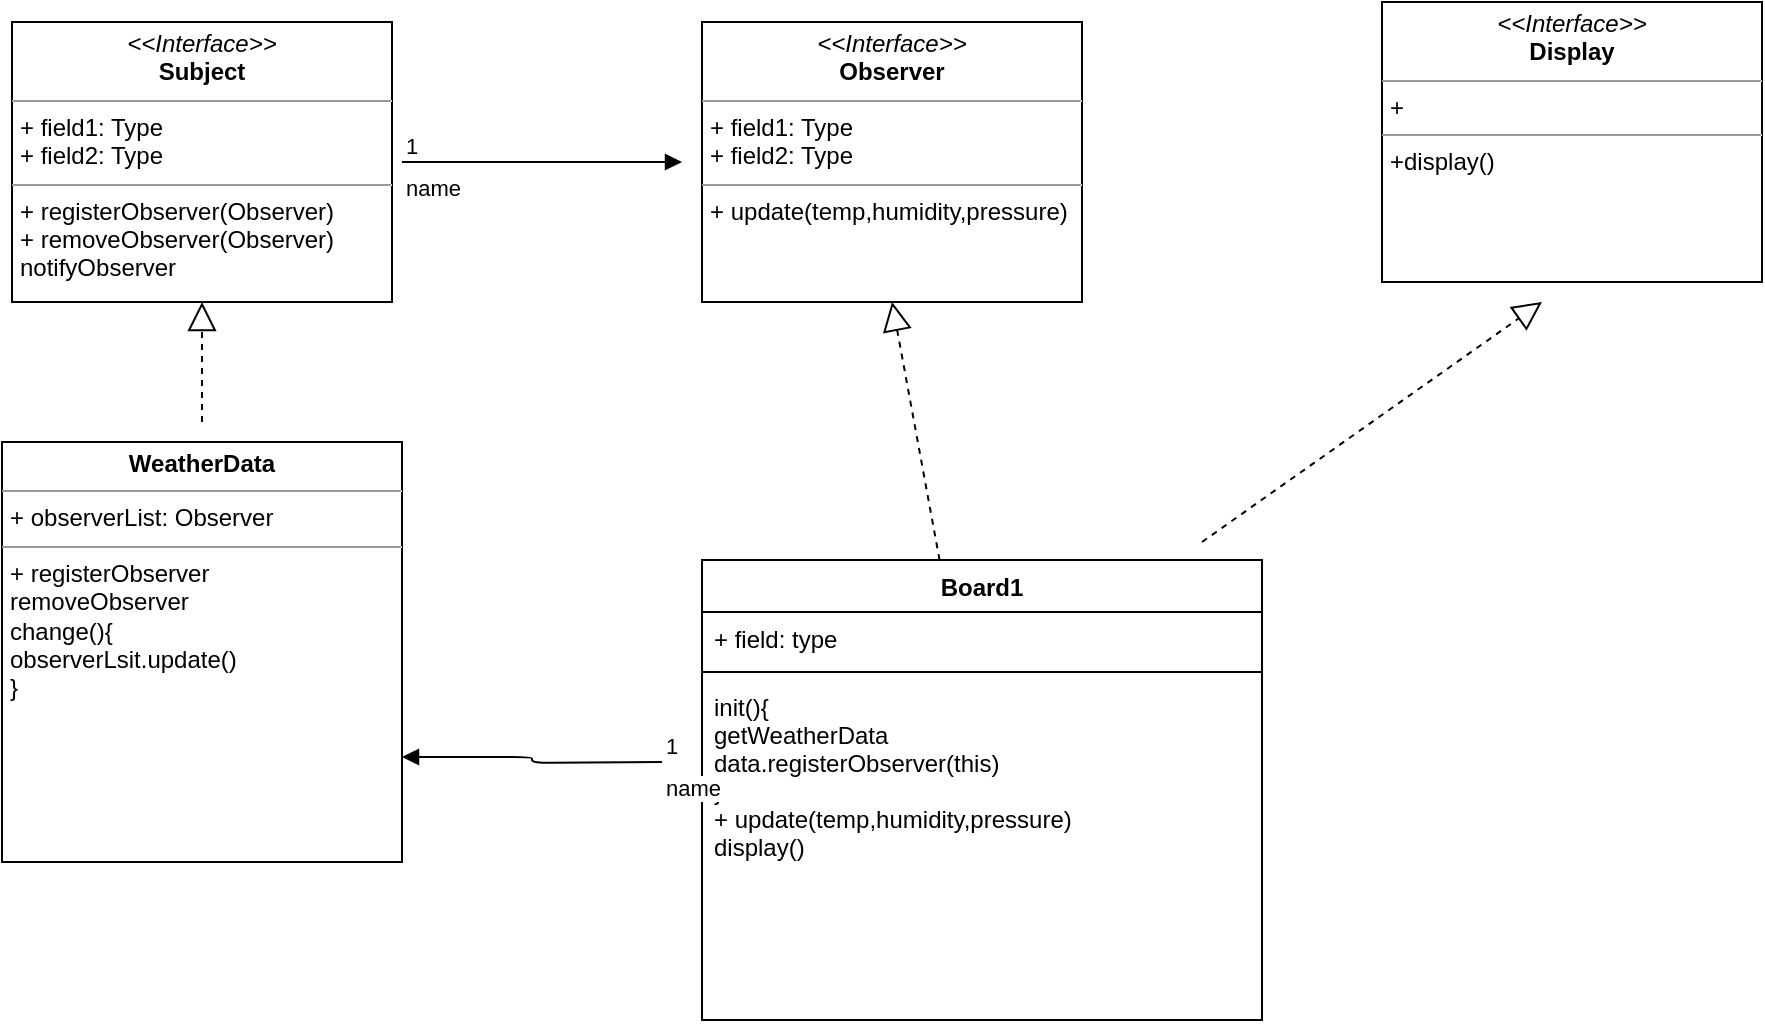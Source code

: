 <mxfile version="13.9.2" type="github">
  <diagram id="C5RBs43oDa-KdzZeNtuy" name="Page-1">
    <mxGraphModel dx="946" dy="623" grid="1" gridSize="10" guides="1" tooltips="1" connect="1" arrows="1" fold="1" page="1" pageScale="1" pageWidth="827" pageHeight="1169" math="0" shadow="0">
      <root>
        <mxCell id="WIyWlLk6GJQsqaUBKTNV-0" />
        <mxCell id="WIyWlLk6GJQsqaUBKTNV-1" parent="WIyWlLk6GJQsqaUBKTNV-0" />
        <mxCell id="MAHKBruZsBhOx860yYi9-2" value="&lt;p style=&quot;margin: 0px ; margin-top: 4px ; text-align: center&quot;&gt;&lt;i&gt;&amp;lt;&amp;lt;Interface&amp;gt;&amp;gt;&lt;/i&gt;&lt;br&gt;&lt;b&gt;Subject&lt;/b&gt;&lt;/p&gt;&lt;hr size=&quot;1&quot;&gt;&lt;p style=&quot;margin: 0px ; margin-left: 4px&quot;&gt;+ field1: Type&lt;br&gt;+ field2: Type&lt;/p&gt;&lt;hr size=&quot;1&quot;&gt;&lt;p style=&quot;margin: 0px ; margin-left: 4px&quot;&gt;+ registerObserver(Observer)&lt;br&gt;+ removeObserver(Observer)&lt;/p&gt;&lt;p style=&quot;margin: 0px ; margin-left: 4px&quot;&gt;notifyObserver&lt;/p&gt;&lt;p style=&quot;margin: 0px ; margin-left: 4px&quot;&gt;&lt;br&gt;&lt;/p&gt;" style="verticalAlign=top;align=left;overflow=fill;fontSize=12;fontFamily=Helvetica;html=1;" vertex="1" parent="WIyWlLk6GJQsqaUBKTNV-1">
          <mxGeometry x="115" y="230" width="190" height="140" as="geometry" />
        </mxCell>
        <mxCell id="MAHKBruZsBhOx860yYi9-3" value="&lt;p style=&quot;margin: 0px ; margin-top: 4px ; text-align: center&quot;&gt;&lt;b&gt;WeatherData&lt;/b&gt;&lt;/p&gt;&lt;hr size=&quot;1&quot;&gt;&lt;p style=&quot;margin: 0px ; margin-left: 4px&quot;&gt;+ observerList: Observer&lt;/p&gt;&lt;hr size=&quot;1&quot;&gt;&lt;p style=&quot;margin: 0px ; margin-left: 4px&quot;&gt;+ registerObserver&lt;/p&gt;&lt;p style=&quot;margin: 0px ; margin-left: 4px&quot;&gt;removeObserver&lt;/p&gt;&lt;p style=&quot;margin: 0px ; margin-left: 4px&quot;&gt;change(){&lt;/p&gt;&lt;p style=&quot;margin: 0px ; margin-left: 4px&quot;&gt;observerLsit.update()&lt;/p&gt;&lt;p style=&quot;margin: 0px ; margin-left: 4px&quot;&gt;}&lt;/p&gt;" style="verticalAlign=top;align=left;overflow=fill;fontSize=12;fontFamily=Helvetica;html=1;" vertex="1" parent="WIyWlLk6GJQsqaUBKTNV-1">
          <mxGeometry x="110" y="440" width="200" height="210" as="geometry" />
        </mxCell>
        <mxCell id="MAHKBruZsBhOx860yYi9-4" value="&lt;p style=&quot;margin: 0px ; margin-top: 4px ; text-align: center&quot;&gt;&lt;i&gt;&amp;lt;&amp;lt;Interface&amp;gt;&amp;gt;&lt;/i&gt;&lt;br&gt;&lt;b&gt;Observer&lt;/b&gt;&lt;/p&gt;&lt;hr size=&quot;1&quot;&gt;&lt;p style=&quot;margin: 0px ; margin-left: 4px&quot;&gt;+ field1: Type&lt;br&gt;+ field2: Type&lt;/p&gt;&lt;hr size=&quot;1&quot;&gt;&lt;p style=&quot;margin: 0px ; margin-left: 4px&quot;&gt;+ update(temp,humidity,pressure)&lt;/p&gt;" style="verticalAlign=top;align=left;overflow=fill;fontSize=12;fontFamily=Helvetica;html=1;" vertex="1" parent="WIyWlLk6GJQsqaUBKTNV-1">
          <mxGeometry x="460" y="230" width="190" height="140" as="geometry" />
        </mxCell>
        <mxCell id="MAHKBruZsBhOx860yYi9-6" value="Board1" style="swimlane;fontStyle=1;align=center;verticalAlign=top;childLayout=stackLayout;horizontal=1;startSize=26;horizontalStack=0;resizeParent=1;resizeParentMax=0;resizeLast=0;collapsible=1;marginBottom=0;" vertex="1" parent="WIyWlLk6GJQsqaUBKTNV-1">
          <mxGeometry x="460" y="499" width="280" height="230" as="geometry" />
        </mxCell>
        <mxCell id="MAHKBruZsBhOx860yYi9-7" value="+ field: type" style="text;strokeColor=none;fillColor=none;align=left;verticalAlign=top;spacingLeft=4;spacingRight=4;overflow=hidden;rotatable=0;points=[[0,0.5],[1,0.5]];portConstraint=eastwest;" vertex="1" parent="MAHKBruZsBhOx860yYi9-6">
          <mxGeometry y="26" width="280" height="26" as="geometry" />
        </mxCell>
        <mxCell id="MAHKBruZsBhOx860yYi9-8" value="" style="line;strokeWidth=1;fillColor=none;align=left;verticalAlign=middle;spacingTop=-1;spacingLeft=3;spacingRight=3;rotatable=0;labelPosition=right;points=[];portConstraint=eastwest;" vertex="1" parent="MAHKBruZsBhOx860yYi9-6">
          <mxGeometry y="52" width="280" height="8" as="geometry" />
        </mxCell>
        <mxCell id="MAHKBruZsBhOx860yYi9-9" value="init(){&#xa;getWeatherData&#xa;data.registerObserver(this)&#xa;}&#xa;+ update(temp,humidity,pressure)&#xa;display()" style="text;strokeColor=none;fillColor=none;align=left;verticalAlign=top;spacingLeft=4;spacingRight=4;overflow=hidden;rotatable=0;points=[[0,0.5],[1,0.5]];portConstraint=eastwest;" vertex="1" parent="MAHKBruZsBhOx860yYi9-6">
          <mxGeometry y="60" width="280" height="170" as="geometry" />
        </mxCell>
        <mxCell id="MAHKBruZsBhOx860yYi9-10" value="" style="endArrow=block;dashed=1;endFill=0;endSize=12;html=1;entryX=0.5;entryY=1;entryDx=0;entryDy=0;" edge="1" parent="WIyWlLk6GJQsqaUBKTNV-1" source="MAHKBruZsBhOx860yYi9-6" target="MAHKBruZsBhOx860yYi9-4">
          <mxGeometry width="160" relative="1" as="geometry">
            <mxPoint x="330" y="500" as="sourcePoint" />
            <mxPoint x="490" y="500" as="targetPoint" />
          </mxGeometry>
        </mxCell>
        <mxCell id="MAHKBruZsBhOx860yYi9-13" value="" style="endArrow=block;dashed=1;endFill=0;endSize=12;html=1;" edge="1" parent="WIyWlLk6GJQsqaUBKTNV-1" target="MAHKBruZsBhOx860yYi9-2">
          <mxGeometry width="160" relative="1" as="geometry">
            <mxPoint x="210" y="430" as="sourcePoint" />
            <mxPoint x="490" y="540" as="targetPoint" />
          </mxGeometry>
        </mxCell>
        <mxCell id="MAHKBruZsBhOx860yYi9-18" value="name" style="endArrow=block;endFill=1;html=1;edgeStyle=orthogonalEdgeStyle;align=left;verticalAlign=top;" edge="1" parent="WIyWlLk6GJQsqaUBKTNV-1">
          <mxGeometry x="-1" relative="1" as="geometry">
            <mxPoint x="310" y="300" as="sourcePoint" />
            <mxPoint x="450" y="300" as="targetPoint" />
          </mxGeometry>
        </mxCell>
        <mxCell id="MAHKBruZsBhOx860yYi9-19" value="1" style="edgeLabel;resizable=0;html=1;align=left;verticalAlign=bottom;" connectable="0" vertex="1" parent="MAHKBruZsBhOx860yYi9-18">
          <mxGeometry x="-1" relative="1" as="geometry" />
        </mxCell>
        <mxCell id="MAHKBruZsBhOx860yYi9-20" value="name" style="endArrow=block;endFill=1;html=1;edgeStyle=orthogonalEdgeStyle;align=left;verticalAlign=top;entryX=1;entryY=0.75;entryDx=0;entryDy=0;" edge="1" parent="WIyWlLk6GJQsqaUBKTNV-1" target="MAHKBruZsBhOx860yYi9-3">
          <mxGeometry x="-1" relative="1" as="geometry">
            <mxPoint x="440" y="600" as="sourcePoint" />
            <mxPoint x="320" y="590" as="targetPoint" />
          </mxGeometry>
        </mxCell>
        <mxCell id="MAHKBruZsBhOx860yYi9-21" value="1" style="edgeLabel;resizable=0;html=1;align=left;verticalAlign=bottom;" connectable="0" vertex="1" parent="MAHKBruZsBhOx860yYi9-20">
          <mxGeometry x="-1" relative="1" as="geometry" />
        </mxCell>
        <mxCell id="MAHKBruZsBhOx860yYi9-22" value="&lt;p style=&quot;margin: 0px ; margin-top: 4px ; text-align: center&quot;&gt;&lt;i&gt;&amp;lt;&amp;lt;Interface&amp;gt;&amp;gt;&lt;/i&gt;&lt;br&gt;&lt;b&gt;Display&lt;/b&gt;&lt;/p&gt;&lt;hr size=&quot;1&quot;&gt;&lt;p style=&quot;margin: 0px ; margin-left: 4px&quot;&gt;+&lt;/p&gt;&lt;hr size=&quot;1&quot;&gt;&lt;p style=&quot;margin: 0px ; margin-left: 4px&quot;&gt;+display()&lt;/p&gt;" style="verticalAlign=top;align=left;overflow=fill;fontSize=12;fontFamily=Helvetica;html=1;" vertex="1" parent="WIyWlLk6GJQsqaUBKTNV-1">
          <mxGeometry x="800" y="220" width="190" height="140" as="geometry" />
        </mxCell>
        <mxCell id="MAHKBruZsBhOx860yYi9-26" value="" style="endArrow=block;dashed=1;endFill=0;endSize=12;html=1;" edge="1" parent="WIyWlLk6GJQsqaUBKTNV-1">
          <mxGeometry width="160" relative="1" as="geometry">
            <mxPoint x="710" y="490" as="sourcePoint" />
            <mxPoint x="880" y="370" as="targetPoint" />
          </mxGeometry>
        </mxCell>
      </root>
    </mxGraphModel>
  </diagram>
</mxfile>
